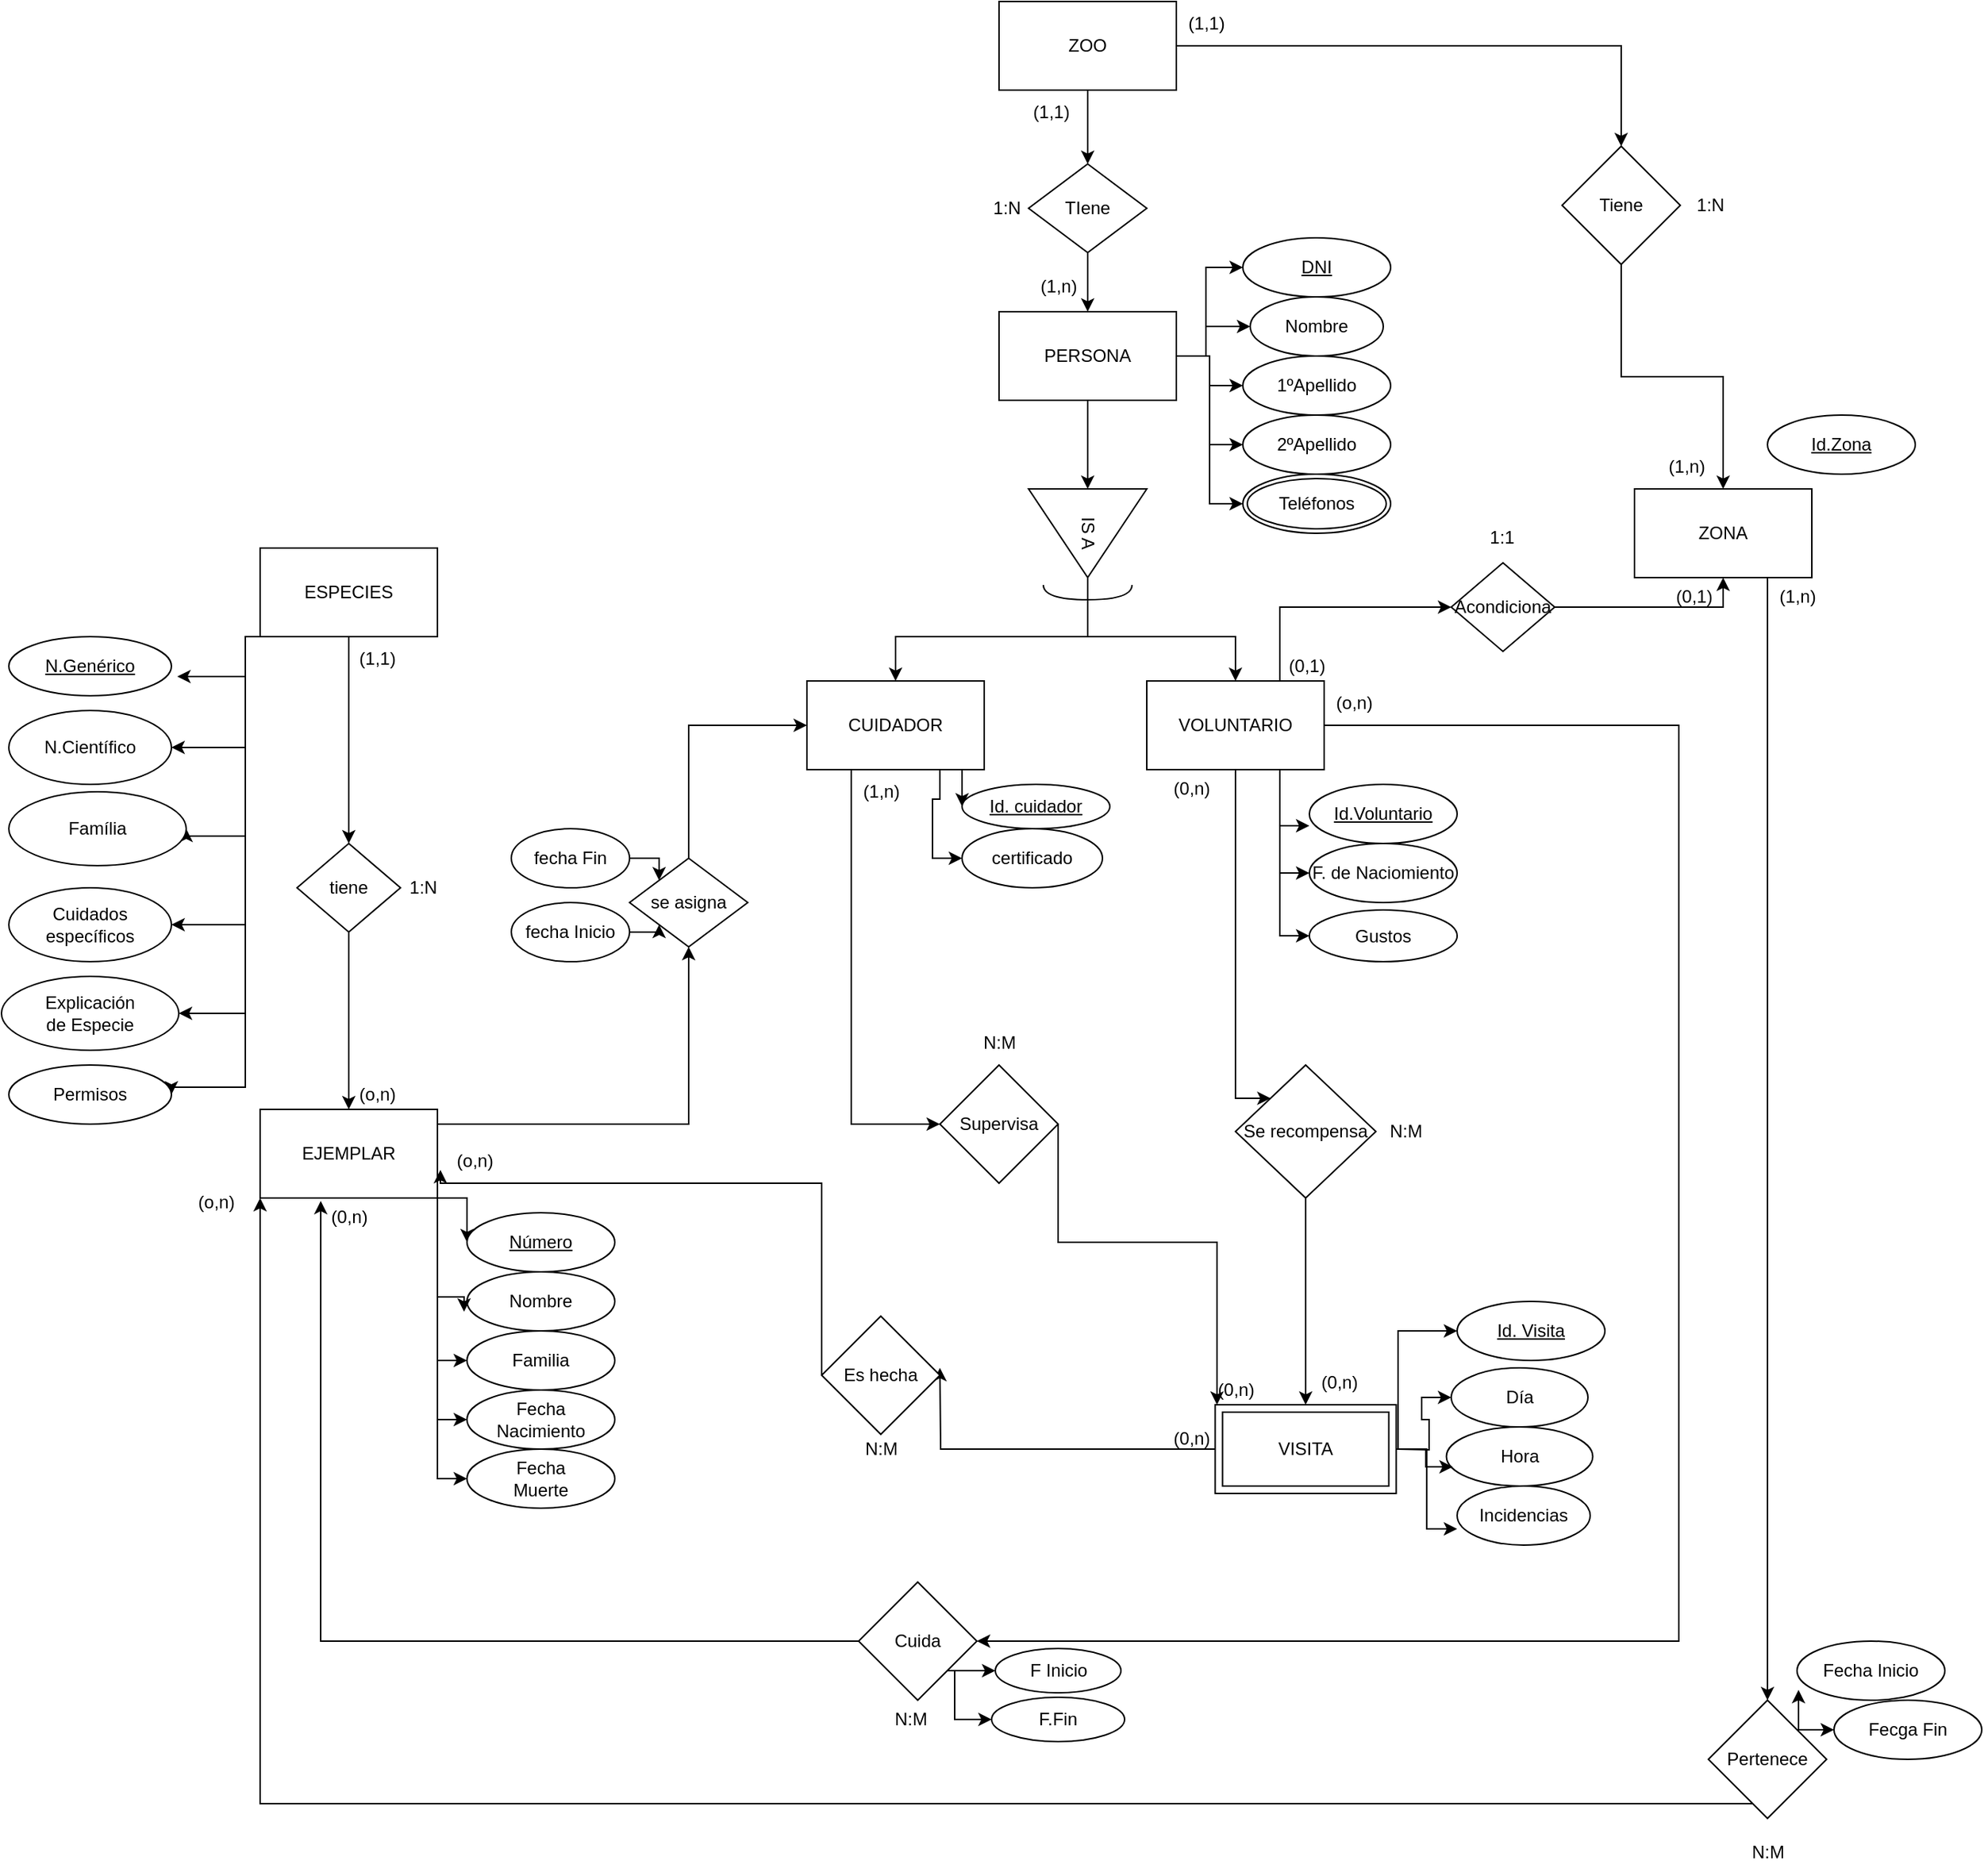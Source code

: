 <mxfile version="22.0.2" type="device">
  <diagram name="Página-1" id="Q1o_X0vH4R446J4seOJe">
    <mxGraphModel dx="908" dy="1989" grid="1" gridSize="10" guides="1" tooltips="1" connect="1" arrows="1" fold="1" page="1" pageScale="1" pageWidth="827" pageHeight="1169" math="0" shadow="0">
      <root>
        <mxCell id="0" />
        <mxCell id="1" parent="0" />
        <mxCell id="3EePOaAs4NawGTgmt3iB-52" style="edgeStyle=orthogonalEdgeStyle;rounded=0;orthogonalLoop=1;jettySize=auto;html=1;exitX=0.5;exitY=1;exitDx=0;exitDy=0;entryX=0.5;entryY=0;entryDx=0;entryDy=0;" edge="1" parent="1" source="3EePOaAs4NawGTgmt3iB-1" target="3EePOaAs4NawGTgmt3iB-51">
          <mxGeometry relative="1" as="geometry" />
        </mxCell>
        <mxCell id="3EePOaAs4NawGTgmt3iB-143" style="edgeStyle=orthogonalEdgeStyle;rounded=0;orthogonalLoop=1;jettySize=auto;html=1;exitX=1;exitY=0.5;exitDx=0;exitDy=0;" edge="1" parent="1" source="3EePOaAs4NawGTgmt3iB-1" target="3EePOaAs4NawGTgmt3iB-142">
          <mxGeometry relative="1" as="geometry" />
        </mxCell>
        <mxCell id="3EePOaAs4NawGTgmt3iB-1" value="ZOO" style="rounded=0;whiteSpace=wrap;html=1;" vertex="1" parent="1">
          <mxGeometry x="860" y="-170" width="120" height="60" as="geometry" />
        </mxCell>
        <mxCell id="3EePOaAs4NawGTgmt3iB-10" style="edgeStyle=orthogonalEdgeStyle;rounded=0;orthogonalLoop=1;jettySize=auto;html=1;exitX=0;exitY=1;exitDx=0;exitDy=0;entryX=1;entryY=0.5;entryDx=0;entryDy=0;" edge="1" parent="1" source="3EePOaAs4NawGTgmt3iB-2" target="3EePOaAs4NawGTgmt3iB-5">
          <mxGeometry relative="1" as="geometry">
            <Array as="points">
              <mxPoint x="350" y="260" />
              <mxPoint x="350" y="335" />
            </Array>
          </mxGeometry>
        </mxCell>
        <mxCell id="3EePOaAs4NawGTgmt3iB-11" style="edgeStyle=orthogonalEdgeStyle;rounded=0;orthogonalLoop=1;jettySize=auto;html=1;exitX=0;exitY=1;exitDx=0;exitDy=0;entryX=1;entryY=0.5;entryDx=0;entryDy=0;" edge="1" parent="1" source="3EePOaAs4NawGTgmt3iB-2" target="3EePOaAs4NawGTgmt3iB-4">
          <mxGeometry relative="1" as="geometry">
            <Array as="points">
              <mxPoint x="350" y="260" />
              <mxPoint x="350" y="395" />
              <mxPoint x="310" y="395" />
            </Array>
          </mxGeometry>
        </mxCell>
        <mxCell id="3EePOaAs4NawGTgmt3iB-12" style="edgeStyle=orthogonalEdgeStyle;rounded=0;orthogonalLoop=1;jettySize=auto;html=1;exitX=0;exitY=1;exitDx=0;exitDy=0;entryX=1;entryY=0.5;entryDx=0;entryDy=0;" edge="1" parent="1" source="3EePOaAs4NawGTgmt3iB-2" target="3EePOaAs4NawGTgmt3iB-3">
          <mxGeometry relative="1" as="geometry">
            <Array as="points">
              <mxPoint x="350" y="260" />
              <mxPoint x="350" y="455" />
            </Array>
          </mxGeometry>
        </mxCell>
        <mxCell id="3EePOaAs4NawGTgmt3iB-13" style="edgeStyle=orthogonalEdgeStyle;rounded=0;orthogonalLoop=1;jettySize=auto;html=1;exitX=0;exitY=1;exitDx=0;exitDy=0;entryX=1;entryY=0.5;entryDx=0;entryDy=0;" edge="1" parent="1" source="3EePOaAs4NawGTgmt3iB-2" target="3EePOaAs4NawGTgmt3iB-7">
          <mxGeometry relative="1" as="geometry">
            <Array as="points">
              <mxPoint x="350" y="260" />
              <mxPoint x="350" y="515" />
            </Array>
          </mxGeometry>
        </mxCell>
        <mxCell id="3EePOaAs4NawGTgmt3iB-26" style="edgeStyle=orthogonalEdgeStyle;rounded=0;orthogonalLoop=1;jettySize=auto;html=1;exitX=0.5;exitY=1;exitDx=0;exitDy=0;entryX=0.5;entryY=0;entryDx=0;entryDy=0;" edge="1" parent="1" source="3EePOaAs4NawGTgmt3iB-2" target="3EePOaAs4NawGTgmt3iB-25">
          <mxGeometry relative="1" as="geometry" />
        </mxCell>
        <mxCell id="3EePOaAs4NawGTgmt3iB-128" style="edgeStyle=orthogonalEdgeStyle;rounded=0;orthogonalLoop=1;jettySize=auto;html=1;exitX=0;exitY=1;exitDx=0;exitDy=0;entryX=1;entryY=0.5;entryDx=0;entryDy=0;" edge="1" parent="1" source="3EePOaAs4NawGTgmt3iB-2" target="3EePOaAs4NawGTgmt3iB-127">
          <mxGeometry relative="1" as="geometry">
            <Array as="points">
              <mxPoint x="350" y="260" />
              <mxPoint x="350" y="565" />
              <mxPoint x="300" y="565" />
            </Array>
          </mxGeometry>
        </mxCell>
        <mxCell id="3EePOaAs4NawGTgmt3iB-2" value="ESPECIES" style="rounded=0;whiteSpace=wrap;html=1;" vertex="1" parent="1">
          <mxGeometry x="360" y="200" width="120" height="60" as="geometry" />
        </mxCell>
        <mxCell id="3EePOaAs4NawGTgmt3iB-3" value="Cuidados&lt;br&gt;específicos" style="ellipse;whiteSpace=wrap;html=1;" vertex="1" parent="1">
          <mxGeometry x="190" y="430" width="110" height="50" as="geometry" />
        </mxCell>
        <mxCell id="3EePOaAs4NawGTgmt3iB-4" value="Família" style="ellipse;whiteSpace=wrap;html=1;" vertex="1" parent="1">
          <mxGeometry x="190" y="365" width="120" height="50" as="geometry" />
        </mxCell>
        <mxCell id="3EePOaAs4NawGTgmt3iB-5" value="N.Científico" style="ellipse;whiteSpace=wrap;html=1;" vertex="1" parent="1">
          <mxGeometry x="190" y="310" width="110" height="50" as="geometry" />
        </mxCell>
        <mxCell id="3EePOaAs4NawGTgmt3iB-6" value="&lt;u&gt;N.Genérico&lt;/u&gt;" style="ellipse;whiteSpace=wrap;html=1;" vertex="1" parent="1">
          <mxGeometry x="190" y="260" width="110" height="40" as="geometry" />
        </mxCell>
        <mxCell id="3EePOaAs4NawGTgmt3iB-7" value="Explicación&lt;br&gt;de Especie" style="ellipse;whiteSpace=wrap;html=1;" vertex="1" parent="1">
          <mxGeometry x="185" y="490" width="120" height="50" as="geometry" />
        </mxCell>
        <mxCell id="3EePOaAs4NawGTgmt3iB-20" style="edgeStyle=orthogonalEdgeStyle;rounded=0;orthogonalLoop=1;jettySize=auto;html=1;exitX=1;exitY=1;exitDx=0;exitDy=0;entryX=0;entryY=0.5;entryDx=0;entryDy=0;" edge="1" parent="1" source="3EePOaAs4NawGTgmt3iB-8" target="3EePOaAs4NawGTgmt3iB-15">
          <mxGeometry relative="1" as="geometry" />
        </mxCell>
        <mxCell id="3EePOaAs4NawGTgmt3iB-22" style="edgeStyle=orthogonalEdgeStyle;rounded=0;orthogonalLoop=1;jettySize=auto;html=1;exitX=1;exitY=1;exitDx=0;exitDy=0;entryX=0;entryY=0.5;entryDx=0;entryDy=0;" edge="1" parent="1" source="3EePOaAs4NawGTgmt3iB-8" target="3EePOaAs4NawGTgmt3iB-18">
          <mxGeometry relative="1" as="geometry" />
        </mxCell>
        <mxCell id="3EePOaAs4NawGTgmt3iB-23" style="edgeStyle=orthogonalEdgeStyle;rounded=0;orthogonalLoop=1;jettySize=auto;html=1;exitX=1;exitY=1;exitDx=0;exitDy=0;entryX=0;entryY=0.5;entryDx=0;entryDy=0;" edge="1" parent="1" source="3EePOaAs4NawGTgmt3iB-8" target="3EePOaAs4NawGTgmt3iB-14">
          <mxGeometry relative="1" as="geometry" />
        </mxCell>
        <mxCell id="3EePOaAs4NawGTgmt3iB-24" style="edgeStyle=orthogonalEdgeStyle;rounded=0;orthogonalLoop=1;jettySize=auto;html=1;exitX=1;exitY=1;exitDx=0;exitDy=0;entryX=0;entryY=0.5;entryDx=0;entryDy=0;" edge="1" parent="1" source="3EePOaAs4NawGTgmt3iB-8" target="3EePOaAs4NawGTgmt3iB-16">
          <mxGeometry relative="1" as="geometry" />
        </mxCell>
        <mxCell id="3EePOaAs4NawGTgmt3iB-32" style="edgeStyle=orthogonalEdgeStyle;rounded=0;orthogonalLoop=1;jettySize=auto;html=1;exitX=1;exitY=0.5;exitDx=0;exitDy=0;entryX=0.5;entryY=1;entryDx=0;entryDy=0;" edge="1" parent="1" source="3EePOaAs4NawGTgmt3iB-8" target="3EePOaAs4NawGTgmt3iB-28">
          <mxGeometry relative="1" as="geometry">
            <Array as="points">
              <mxPoint x="480" y="590" />
              <mxPoint x="650" y="590" />
            </Array>
          </mxGeometry>
        </mxCell>
        <mxCell id="3EePOaAs4NawGTgmt3iB-8" value="EJEMPLAR" style="rounded=0;whiteSpace=wrap;html=1;" vertex="1" parent="1">
          <mxGeometry x="360" y="580" width="120" height="60" as="geometry" />
        </mxCell>
        <mxCell id="3EePOaAs4NawGTgmt3iB-9" style="edgeStyle=orthogonalEdgeStyle;rounded=0;orthogonalLoop=1;jettySize=auto;html=1;exitX=0;exitY=1;exitDx=0;exitDy=0;entryX=1.036;entryY=0.675;entryDx=0;entryDy=0;entryPerimeter=0;" edge="1" parent="1" source="3EePOaAs4NawGTgmt3iB-2" target="3EePOaAs4NawGTgmt3iB-6">
          <mxGeometry relative="1" as="geometry">
            <Array as="points">
              <mxPoint x="350" y="260" />
              <mxPoint x="350" y="287" />
            </Array>
          </mxGeometry>
        </mxCell>
        <mxCell id="3EePOaAs4NawGTgmt3iB-14" value="Fecha &lt;br&gt;Nacimiento" style="ellipse;whiteSpace=wrap;html=1;" vertex="1" parent="1">
          <mxGeometry x="500" y="770" width="100" height="40" as="geometry" />
        </mxCell>
        <mxCell id="3EePOaAs4NawGTgmt3iB-15" value="&lt;u&gt;Número&lt;/u&gt;" style="ellipse;whiteSpace=wrap;html=1;" vertex="1" parent="1">
          <mxGeometry x="500" y="650" width="100" height="40" as="geometry" />
        </mxCell>
        <mxCell id="3EePOaAs4NawGTgmt3iB-16" value="Fecha&lt;br&gt;Muerte" style="ellipse;whiteSpace=wrap;html=1;" vertex="1" parent="1">
          <mxGeometry x="500" y="810" width="100" height="40" as="geometry" />
        </mxCell>
        <mxCell id="3EePOaAs4NawGTgmt3iB-17" value="Nombre" style="ellipse;whiteSpace=wrap;html=1;" vertex="1" parent="1">
          <mxGeometry x="500" y="690" width="100" height="40" as="geometry" />
        </mxCell>
        <mxCell id="3EePOaAs4NawGTgmt3iB-18" value="Familia" style="ellipse;whiteSpace=wrap;html=1;" vertex="1" parent="1">
          <mxGeometry x="500" y="730" width="100" height="40" as="geometry" />
        </mxCell>
        <mxCell id="3EePOaAs4NawGTgmt3iB-95" style="edgeStyle=orthogonalEdgeStyle;rounded=0;orthogonalLoop=1;jettySize=auto;html=1;exitX=0.25;exitY=1;exitDx=0;exitDy=0;entryX=0;entryY=0.5;entryDx=0;entryDy=0;" edge="1" parent="1" source="3EePOaAs4NawGTgmt3iB-19" target="3EePOaAs4NawGTgmt3iB-94">
          <mxGeometry relative="1" as="geometry" />
        </mxCell>
        <mxCell id="3EePOaAs4NawGTgmt3iB-125" style="edgeStyle=orthogonalEdgeStyle;rounded=0;orthogonalLoop=1;jettySize=auto;html=1;exitX=0.75;exitY=1;exitDx=0;exitDy=0;entryX=0;entryY=0.5;entryDx=0;entryDy=0;" edge="1" parent="1" source="3EePOaAs4NawGTgmt3iB-19" target="3EePOaAs4NawGTgmt3iB-74">
          <mxGeometry relative="1" as="geometry" />
        </mxCell>
        <mxCell id="3EePOaAs4NawGTgmt3iB-126" style="edgeStyle=orthogonalEdgeStyle;rounded=0;orthogonalLoop=1;jettySize=auto;html=1;exitX=0.75;exitY=1;exitDx=0;exitDy=0;entryX=0;entryY=0.5;entryDx=0;entryDy=0;" edge="1" parent="1" source="3EePOaAs4NawGTgmt3iB-19" target="3EePOaAs4NawGTgmt3iB-49">
          <mxGeometry relative="1" as="geometry" />
        </mxCell>
        <mxCell id="3EePOaAs4NawGTgmt3iB-19" value="CUIDADOR" style="rounded=0;whiteSpace=wrap;html=1;" vertex="1" parent="1">
          <mxGeometry x="730" y="290" width="120" height="60" as="geometry" />
        </mxCell>
        <mxCell id="3EePOaAs4NawGTgmt3iB-21" style="edgeStyle=orthogonalEdgeStyle;rounded=0;orthogonalLoop=1;jettySize=auto;html=1;exitX=1;exitY=1;exitDx=0;exitDy=0;entryX=-0.02;entryY=0.675;entryDx=0;entryDy=0;entryPerimeter=0;" edge="1" parent="1" source="3EePOaAs4NawGTgmt3iB-8" target="3EePOaAs4NawGTgmt3iB-17">
          <mxGeometry relative="1" as="geometry">
            <Array as="points">
              <mxPoint x="480" y="707" />
            </Array>
          </mxGeometry>
        </mxCell>
        <mxCell id="3EePOaAs4NawGTgmt3iB-27" style="edgeStyle=orthogonalEdgeStyle;rounded=0;orthogonalLoop=1;jettySize=auto;html=1;exitX=0.5;exitY=1;exitDx=0;exitDy=0;entryX=0.5;entryY=0;entryDx=0;entryDy=0;" edge="1" parent="1" source="3EePOaAs4NawGTgmt3iB-25" target="3EePOaAs4NawGTgmt3iB-8">
          <mxGeometry relative="1" as="geometry" />
        </mxCell>
        <mxCell id="3EePOaAs4NawGTgmt3iB-25" value="tiene" style="rhombus;whiteSpace=wrap;html=1;" vertex="1" parent="1">
          <mxGeometry x="385" y="400" width="70" height="60" as="geometry" />
        </mxCell>
        <mxCell id="3EePOaAs4NawGTgmt3iB-33" style="edgeStyle=orthogonalEdgeStyle;rounded=0;orthogonalLoop=1;jettySize=auto;html=1;exitX=0.5;exitY=0;exitDx=0;exitDy=0;entryX=0;entryY=0.5;entryDx=0;entryDy=0;" edge="1" parent="1" source="3EePOaAs4NawGTgmt3iB-28" target="3EePOaAs4NawGTgmt3iB-19">
          <mxGeometry relative="1" as="geometry" />
        </mxCell>
        <mxCell id="3EePOaAs4NawGTgmt3iB-28" value="se asigna" style="rhombus;whiteSpace=wrap;html=1;" vertex="1" parent="1">
          <mxGeometry x="610" y="410" width="80" height="60" as="geometry" />
        </mxCell>
        <mxCell id="3EePOaAs4NawGTgmt3iB-47" style="edgeStyle=orthogonalEdgeStyle;rounded=0;orthogonalLoop=1;jettySize=auto;html=1;exitX=1;exitY=0.5;exitDx=0;exitDy=0;entryX=0;entryY=1;entryDx=0;entryDy=0;" edge="1" parent="1" source="3EePOaAs4NawGTgmt3iB-34" target="3EePOaAs4NawGTgmt3iB-28">
          <mxGeometry relative="1" as="geometry" />
        </mxCell>
        <mxCell id="3EePOaAs4NawGTgmt3iB-34" value="fecha Inicio" style="ellipse;whiteSpace=wrap;html=1;" vertex="1" parent="1">
          <mxGeometry x="530" y="440" width="80" height="40" as="geometry" />
        </mxCell>
        <mxCell id="3EePOaAs4NawGTgmt3iB-48" style="edgeStyle=orthogonalEdgeStyle;rounded=0;orthogonalLoop=1;jettySize=auto;html=1;exitX=1;exitY=0.5;exitDx=0;exitDy=0;entryX=0;entryY=0;entryDx=0;entryDy=0;" edge="1" parent="1" source="3EePOaAs4NawGTgmt3iB-46" target="3EePOaAs4NawGTgmt3iB-28">
          <mxGeometry relative="1" as="geometry" />
        </mxCell>
        <mxCell id="3EePOaAs4NawGTgmt3iB-46" value="fecha Fin" style="ellipse;whiteSpace=wrap;html=1;" vertex="1" parent="1">
          <mxGeometry x="530" y="390" width="80" height="40" as="geometry" />
        </mxCell>
        <mxCell id="3EePOaAs4NawGTgmt3iB-49" value="certificado" style="ellipse;whiteSpace=wrap;html=1;" vertex="1" parent="1">
          <mxGeometry x="835" y="390" width="95" height="40" as="geometry" />
        </mxCell>
        <mxCell id="3EePOaAs4NawGTgmt3iB-51" value="TIene" style="rhombus;whiteSpace=wrap;html=1;" vertex="1" parent="1">
          <mxGeometry x="880" y="-60" width="80" height="60" as="geometry" />
        </mxCell>
        <mxCell id="3EePOaAs4NawGTgmt3iB-84" style="edgeStyle=orthogonalEdgeStyle;rounded=0;orthogonalLoop=1;jettySize=auto;html=1;exitX=0.5;exitY=1;exitDx=0;exitDy=0;entryX=0;entryY=0;entryDx=0;entryDy=0;" edge="1" parent="1" source="3EePOaAs4NawGTgmt3iB-54" target="3EePOaAs4NawGTgmt3iB-82">
          <mxGeometry relative="1" as="geometry">
            <Array as="points">
              <mxPoint x="1020" y="573" />
            </Array>
          </mxGeometry>
        </mxCell>
        <mxCell id="3EePOaAs4NawGTgmt3iB-123" style="edgeStyle=orthogonalEdgeStyle;rounded=0;orthogonalLoop=1;jettySize=auto;html=1;exitX=0.75;exitY=1;exitDx=0;exitDy=0;entryX=0;entryY=0.5;entryDx=0;entryDy=0;" edge="1" parent="1" source="3EePOaAs4NawGTgmt3iB-54" target="3EePOaAs4NawGTgmt3iB-75">
          <mxGeometry relative="1" as="geometry" />
        </mxCell>
        <mxCell id="3EePOaAs4NawGTgmt3iB-130" style="edgeStyle=orthogonalEdgeStyle;rounded=0;orthogonalLoop=1;jettySize=auto;html=1;exitX=0.75;exitY=1;exitDx=0;exitDy=0;entryX=0;entryY=0.5;entryDx=0;entryDy=0;" edge="1" parent="1" source="3EePOaAs4NawGTgmt3iB-54" target="3EePOaAs4NawGTgmt3iB-129">
          <mxGeometry relative="1" as="geometry" />
        </mxCell>
        <mxCell id="3EePOaAs4NawGTgmt3iB-132" style="edgeStyle=orthogonalEdgeStyle;rounded=0;orthogonalLoop=1;jettySize=auto;html=1;exitX=1;exitY=0.5;exitDx=0;exitDy=0;entryX=1;entryY=0.5;entryDx=0;entryDy=0;" edge="1" parent="1" source="3EePOaAs4NawGTgmt3iB-54" target="3EePOaAs4NawGTgmt3iB-131">
          <mxGeometry relative="1" as="geometry">
            <Array as="points">
              <mxPoint x="1320" y="320" />
              <mxPoint x="1320" y="940" />
            </Array>
          </mxGeometry>
        </mxCell>
        <mxCell id="3EePOaAs4NawGTgmt3iB-139" style="edgeStyle=orthogonalEdgeStyle;rounded=0;orthogonalLoop=1;jettySize=auto;html=1;exitX=0.75;exitY=0;exitDx=0;exitDy=0;entryX=0;entryY=0.5;entryDx=0;entryDy=0;" edge="1" parent="1" source="3EePOaAs4NawGTgmt3iB-54" target="3EePOaAs4NawGTgmt3iB-138">
          <mxGeometry relative="1" as="geometry" />
        </mxCell>
        <mxCell id="3EePOaAs4NawGTgmt3iB-54" value="VOLUNTARIO" style="rounded=0;whiteSpace=wrap;html=1;" vertex="1" parent="1">
          <mxGeometry x="960" y="290" width="120" height="60" as="geometry" />
        </mxCell>
        <mxCell id="3EePOaAs4NawGTgmt3iB-61" value="&lt;u&gt;Id.Voluntario&lt;/u&gt;" style="ellipse;whiteSpace=wrap;html=1;" vertex="1" parent="1">
          <mxGeometry x="1070" y="360" width="100" height="40" as="geometry" />
        </mxCell>
        <mxCell id="3EePOaAs4NawGTgmt3iB-63" value="" style="edgeStyle=orthogonalEdgeStyle;rounded=0;orthogonalLoop=1;jettySize=auto;html=1;exitX=0.5;exitY=1;exitDx=0;exitDy=0;entryX=0.5;entryY=0;entryDx=0;entryDy=0;" edge="1" parent="1" source="3EePOaAs4NawGTgmt3iB-51" target="3EePOaAs4NawGTgmt3iB-62">
          <mxGeometry relative="1" as="geometry">
            <mxPoint x="920" as="sourcePoint" />
            <mxPoint x="1050" y="190" as="targetPoint" />
            <Array as="points" />
          </mxGeometry>
        </mxCell>
        <mxCell id="3EePOaAs4NawGTgmt3iB-70" style="edgeStyle=orthogonalEdgeStyle;rounded=0;orthogonalLoop=1;jettySize=auto;html=1;exitX=0.5;exitY=1;exitDx=0;exitDy=0;entryX=0;entryY=0.5;entryDx=0;entryDy=0;" edge="1" parent="1" source="3EePOaAs4NawGTgmt3iB-62" target="3EePOaAs4NawGTgmt3iB-69">
          <mxGeometry relative="1" as="geometry" />
        </mxCell>
        <mxCell id="3EePOaAs4NawGTgmt3iB-76" style="edgeStyle=orthogonalEdgeStyle;rounded=0;orthogonalLoop=1;jettySize=auto;html=1;exitX=1;exitY=0.5;exitDx=0;exitDy=0;entryX=0;entryY=0.5;entryDx=0;entryDy=0;" edge="1" parent="1" source="3EePOaAs4NawGTgmt3iB-62" target="3EePOaAs4NawGTgmt3iB-64">
          <mxGeometry relative="1" as="geometry">
            <Array as="points">
              <mxPoint x="1000" y="70" />
              <mxPoint x="1000" y="10" />
            </Array>
          </mxGeometry>
        </mxCell>
        <mxCell id="3EePOaAs4NawGTgmt3iB-77" style="edgeStyle=orthogonalEdgeStyle;rounded=0;orthogonalLoop=1;jettySize=auto;html=1;exitX=1;exitY=0.5;exitDx=0;exitDy=0;entryX=0;entryY=0.5;entryDx=0;entryDy=0;" edge="1" parent="1" source="3EePOaAs4NawGTgmt3iB-62" target="3EePOaAs4NawGTgmt3iB-65">
          <mxGeometry relative="1" as="geometry">
            <Array as="points">
              <mxPoint x="1000" y="70" />
              <mxPoint x="1000" y="50" />
            </Array>
          </mxGeometry>
        </mxCell>
        <mxCell id="3EePOaAs4NawGTgmt3iB-78" style="edgeStyle=orthogonalEdgeStyle;rounded=0;orthogonalLoop=1;jettySize=auto;html=1;exitX=1;exitY=0.5;exitDx=0;exitDy=0;entryX=0;entryY=0.5;entryDx=0;entryDy=0;" edge="1" parent="1" source="3EePOaAs4NawGTgmt3iB-62" target="3EePOaAs4NawGTgmt3iB-66">
          <mxGeometry relative="1" as="geometry" />
        </mxCell>
        <mxCell id="3EePOaAs4NawGTgmt3iB-79" style="edgeStyle=orthogonalEdgeStyle;rounded=0;orthogonalLoop=1;jettySize=auto;html=1;exitX=1;exitY=0.5;exitDx=0;exitDy=0;entryX=0;entryY=0.5;entryDx=0;entryDy=0;" edge="1" parent="1" source="3EePOaAs4NawGTgmt3iB-62" target="3EePOaAs4NawGTgmt3iB-67">
          <mxGeometry relative="1" as="geometry" />
        </mxCell>
        <mxCell id="3EePOaAs4NawGTgmt3iB-80" style="edgeStyle=orthogonalEdgeStyle;rounded=0;orthogonalLoop=1;jettySize=auto;html=1;exitX=1;exitY=0.5;exitDx=0;exitDy=0;entryX=0;entryY=0.5;entryDx=0;entryDy=0;" edge="1" parent="1" source="3EePOaAs4NawGTgmt3iB-62" target="3EePOaAs4NawGTgmt3iB-68">
          <mxGeometry relative="1" as="geometry" />
        </mxCell>
        <mxCell id="3EePOaAs4NawGTgmt3iB-62" value="PERSONA" style="rounded=0;whiteSpace=wrap;html=1;" vertex="1" parent="1">
          <mxGeometry x="860" y="40" width="120" height="60" as="geometry" />
        </mxCell>
        <mxCell id="3EePOaAs4NawGTgmt3iB-64" value="&lt;u&gt;DNI&lt;/u&gt;" style="ellipse;whiteSpace=wrap;html=1;" vertex="1" parent="1">
          <mxGeometry x="1025" y="-10" width="100" height="40" as="geometry" />
        </mxCell>
        <mxCell id="3EePOaAs4NawGTgmt3iB-65" value="Nombre" style="ellipse;whiteSpace=wrap;html=1;" vertex="1" parent="1">
          <mxGeometry x="1030" y="30" width="90" height="40" as="geometry" />
        </mxCell>
        <mxCell id="3EePOaAs4NawGTgmt3iB-66" value="1ºApellido" style="ellipse;whiteSpace=wrap;html=1;" vertex="1" parent="1">
          <mxGeometry x="1025" y="70" width="100" height="40" as="geometry" />
        </mxCell>
        <mxCell id="3EePOaAs4NawGTgmt3iB-67" value="2ºApellido" style="ellipse;whiteSpace=wrap;html=1;" vertex="1" parent="1">
          <mxGeometry x="1025" y="110" width="100" height="40" as="geometry" />
        </mxCell>
        <mxCell id="3EePOaAs4NawGTgmt3iB-68" value="Teléfonos" style="ellipse;shape=doubleEllipse;margin=3;whiteSpace=wrap;html=1;align=center;" vertex="1" parent="1">
          <mxGeometry x="1025" y="150" width="100" height="40" as="geometry" />
        </mxCell>
        <mxCell id="3EePOaAs4NawGTgmt3iB-71" style="edgeStyle=orthogonalEdgeStyle;rounded=0;orthogonalLoop=1;jettySize=auto;html=1;exitX=1;exitY=0.5;exitDx=0;exitDy=0;entryX=0.5;entryY=0;entryDx=0;entryDy=0;" edge="1" parent="1" source="3EePOaAs4NawGTgmt3iB-69" target="3EePOaAs4NawGTgmt3iB-19">
          <mxGeometry relative="1" as="geometry">
            <Array as="points">
              <mxPoint x="920" y="260" />
              <mxPoint x="790" y="260" />
            </Array>
          </mxGeometry>
        </mxCell>
        <mxCell id="3EePOaAs4NawGTgmt3iB-72" style="edgeStyle=orthogonalEdgeStyle;rounded=0;orthogonalLoop=1;jettySize=auto;html=1;exitX=1;exitY=0.5;exitDx=0;exitDy=0;entryX=0.5;entryY=0;entryDx=0;entryDy=0;" edge="1" parent="1" source="3EePOaAs4NawGTgmt3iB-117" target="3EePOaAs4NawGTgmt3iB-54">
          <mxGeometry relative="1" as="geometry">
            <Array as="points">
              <mxPoint x="920" y="260" />
              <mxPoint x="1020" y="260" />
            </Array>
          </mxGeometry>
        </mxCell>
        <mxCell id="3EePOaAs4NawGTgmt3iB-69" value="IS A" style="triangle;whiteSpace=wrap;html=1;rotation=90;" vertex="1" parent="1">
          <mxGeometry x="890" y="150" width="60" height="80" as="geometry" />
        </mxCell>
        <mxCell id="3EePOaAs4NawGTgmt3iB-74" value="&lt;u&gt;Id. cuidador&lt;/u&gt;" style="ellipse;whiteSpace=wrap;html=1;" vertex="1" parent="1">
          <mxGeometry x="835" y="360" width="100" height="30" as="geometry" />
        </mxCell>
        <mxCell id="3EePOaAs4NawGTgmt3iB-75" value="F. de Naciomiento" style="ellipse;whiteSpace=wrap;html=1;" vertex="1" parent="1">
          <mxGeometry x="1070" y="400" width="100" height="40" as="geometry" />
        </mxCell>
        <mxCell id="3EePOaAs4NawGTgmt3iB-90" style="edgeStyle=orthogonalEdgeStyle;rounded=0;orthogonalLoop=1;jettySize=auto;html=1;exitX=0;exitY=0.5;exitDx=0;exitDy=0;entryX=1;entryY=0.5;entryDx=0;entryDy=0;" edge="1" parent="1" source="3EePOaAs4NawGTgmt3iB-81">
          <mxGeometry relative="1" as="geometry">
            <mxPoint x="820" y="755" as="targetPoint" />
          </mxGeometry>
        </mxCell>
        <mxCell id="3EePOaAs4NawGTgmt3iB-81" value="Visita" style="rounded=0;whiteSpace=wrap;html=1;" vertex="1" parent="1">
          <mxGeometry x="1007.5" y="780" width="120" height="60" as="geometry" />
        </mxCell>
        <mxCell id="3EePOaAs4NawGTgmt3iB-85" style="edgeStyle=orthogonalEdgeStyle;rounded=0;orthogonalLoop=1;jettySize=auto;html=1;exitX=0.5;exitY=1;exitDx=0;exitDy=0;entryX=0.5;entryY=0;entryDx=0;entryDy=0;" edge="1" parent="1" source="3EePOaAs4NawGTgmt3iB-82" target="3EePOaAs4NawGTgmt3iB-81">
          <mxGeometry relative="1" as="geometry" />
        </mxCell>
        <mxCell id="3EePOaAs4NawGTgmt3iB-82" value="Se recompensa" style="rhombus;whiteSpace=wrap;html=1;" vertex="1" parent="1">
          <mxGeometry x="1020" y="550" width="95" height="90" as="geometry" />
        </mxCell>
        <mxCell id="3EePOaAs4NawGTgmt3iB-86" value="Incidencias" style="ellipse;whiteSpace=wrap;html=1;" vertex="1" parent="1">
          <mxGeometry x="1170" y="835" width="90" height="40" as="geometry" />
        </mxCell>
        <mxCell id="3EePOaAs4NawGTgmt3iB-87" value="Hora" style="ellipse;whiteSpace=wrap;html=1;" vertex="1" parent="1">
          <mxGeometry x="1162.75" y="795" width="99" height="40" as="geometry" />
        </mxCell>
        <mxCell id="3EePOaAs4NawGTgmt3iB-88" value="Día" style="ellipse;whiteSpace=wrap;html=1;" vertex="1" parent="1">
          <mxGeometry x="1166" y="755" width="92.5" height="40" as="geometry" />
        </mxCell>
        <mxCell id="3EePOaAs4NawGTgmt3iB-96" style="edgeStyle=orthogonalEdgeStyle;rounded=0;orthogonalLoop=1;jettySize=auto;html=1;exitX=1;exitY=0.5;exitDx=0;exitDy=0;entryX=0;entryY=0;entryDx=0;entryDy=0;" edge="1" parent="1" source="3EePOaAs4NawGTgmt3iB-94" target="3EePOaAs4NawGTgmt3iB-81">
          <mxGeometry relative="1" as="geometry">
            <Array as="points">
              <mxPoint x="900" y="670" />
              <mxPoint x="1008" y="670" />
            </Array>
          </mxGeometry>
        </mxCell>
        <mxCell id="3EePOaAs4NawGTgmt3iB-94" value="Supervisa" style="rhombus;whiteSpace=wrap;html=1;" vertex="1" parent="1">
          <mxGeometry x="820" y="550" width="80" height="80" as="geometry" />
        </mxCell>
        <mxCell id="3EePOaAs4NawGTgmt3iB-97" value="&lt;u&gt;Id. Visita&lt;/u&gt;" style="ellipse;whiteSpace=wrap;html=1;" vertex="1" parent="1">
          <mxGeometry x="1170" y="710" width="100" height="40" as="geometry" />
        </mxCell>
        <mxCell id="3EePOaAs4NawGTgmt3iB-98" value="(o,n)" style="text;html=1;align=center;verticalAlign=middle;resizable=0;points=[];autosize=1;strokeColor=none;fillColor=none;" vertex="1" parent="1">
          <mxGeometry x="414" y="555" width="50" height="30" as="geometry" />
        </mxCell>
        <mxCell id="3EePOaAs4NawGTgmt3iB-99" value="(1,1)" style="text;html=1;align=center;verticalAlign=middle;resizable=0;points=[];autosize=1;strokeColor=none;fillColor=none;" vertex="1" parent="1">
          <mxGeometry x="414" y="260" width="50" height="30" as="geometry" />
        </mxCell>
        <mxCell id="3EePOaAs4NawGTgmt3iB-100" value="1:N" style="text;html=1;align=center;verticalAlign=middle;resizable=0;points=[];autosize=1;strokeColor=none;fillColor=none;" vertex="1" parent="1">
          <mxGeometry x="450" y="415" width="40" height="30" as="geometry" />
        </mxCell>
        <mxCell id="3EePOaAs4NawGTgmt3iB-101" value="(0,n)" style="text;html=1;align=center;verticalAlign=middle;resizable=0;points=[];autosize=1;strokeColor=none;fillColor=none;" vertex="1" parent="1">
          <mxGeometry x="965" y="788" width="50" height="30" as="geometry" />
        </mxCell>
        <mxCell id="3EePOaAs4NawGTgmt3iB-102" value="(o,n)" style="text;html=1;align=center;verticalAlign=middle;resizable=0;points=[];autosize=1;strokeColor=none;fillColor=none;" vertex="1" parent="1">
          <mxGeometry x="480" y="600" width="50" height="30" as="geometry" />
        </mxCell>
        <mxCell id="3EePOaAs4NawGTgmt3iB-103" value="N:M" style="text;html=1;align=center;verticalAlign=middle;resizable=0;points=[];autosize=1;strokeColor=none;fillColor=none;" vertex="1" parent="1">
          <mxGeometry x="755" y="795" width="50" height="30" as="geometry" />
        </mxCell>
        <mxCell id="3EePOaAs4NawGTgmt3iB-104" value="Es hecha" style="rhombus;whiteSpace=wrap;html=1;" vertex="1" parent="1">
          <mxGeometry x="740" y="720" width="80" height="80" as="geometry" />
        </mxCell>
        <mxCell id="3EePOaAs4NawGTgmt3iB-105" style="edgeStyle=orthogonalEdgeStyle;rounded=0;orthogonalLoop=1;jettySize=auto;html=1;exitX=0;exitY=0.5;exitDx=0;exitDy=0;entryX=0.04;entryY=0.7;entryDx=0;entryDy=0;entryPerimeter=0;" edge="1" parent="1" source="3EePOaAs4NawGTgmt3iB-104" target="3EePOaAs4NawGTgmt3iB-102">
          <mxGeometry relative="1" as="geometry">
            <Array as="points">
              <mxPoint x="740" y="630" />
              <mxPoint x="482" y="630" />
            </Array>
          </mxGeometry>
        </mxCell>
        <mxCell id="3EePOaAs4NawGTgmt3iB-106" value="(1,n)" style="text;html=1;align=center;verticalAlign=middle;resizable=0;points=[];autosize=1;strokeColor=none;fillColor=none;" vertex="1" parent="1">
          <mxGeometry x="755" y="350" width="50" height="30" as="geometry" />
        </mxCell>
        <mxCell id="3EePOaAs4NawGTgmt3iB-107" value="(0,n)" style="text;html=1;align=center;verticalAlign=middle;resizable=0;points=[];autosize=1;strokeColor=none;fillColor=none;" vertex="1" parent="1">
          <mxGeometry x="995" y="755" width="50" height="30" as="geometry" />
        </mxCell>
        <mxCell id="3EePOaAs4NawGTgmt3iB-108" value="N:M" style="text;html=1;align=center;verticalAlign=middle;resizable=0;points=[];autosize=1;strokeColor=none;fillColor=none;" vertex="1" parent="1">
          <mxGeometry x="835" y="520" width="50" height="30" as="geometry" />
        </mxCell>
        <mxCell id="3EePOaAs4NawGTgmt3iB-109" value="(0,n)" style="text;html=1;align=center;verticalAlign=middle;resizable=0;points=[];autosize=1;strokeColor=none;fillColor=none;" vertex="1" parent="1">
          <mxGeometry x="965" y="348" width="50" height="30" as="geometry" />
        </mxCell>
        <mxCell id="3EePOaAs4NawGTgmt3iB-110" value="(0,n)" style="text;html=1;align=center;verticalAlign=middle;resizable=0;points=[];autosize=1;strokeColor=none;fillColor=none;" vertex="1" parent="1">
          <mxGeometry x="1065" y="750" width="50" height="30" as="geometry" />
        </mxCell>
        <mxCell id="3EePOaAs4NawGTgmt3iB-111" value="N:M" style="text;html=1;align=center;verticalAlign=middle;resizable=0;points=[];autosize=1;strokeColor=none;fillColor=none;" vertex="1" parent="1">
          <mxGeometry x="1110" y="580" width="50" height="30" as="geometry" />
        </mxCell>
        <mxCell id="3EePOaAs4NawGTgmt3iB-113" style="edgeStyle=orthogonalEdgeStyle;rounded=0;orthogonalLoop=1;jettySize=auto;html=1;exitX=1;exitY=0.5;exitDx=0;exitDy=0;entryX=0;entryY=0.5;entryDx=0;entryDy=0;" edge="1" parent="1" source="3EePOaAs4NawGTgmt3iB-112" target="3EePOaAs4NawGTgmt3iB-97">
          <mxGeometry relative="1" as="geometry">
            <Array as="points">
              <mxPoint x="1130" y="810" />
              <mxPoint x="1130" y="730" />
            </Array>
          </mxGeometry>
        </mxCell>
        <mxCell id="3EePOaAs4NawGTgmt3iB-114" style="edgeStyle=orthogonalEdgeStyle;rounded=0;orthogonalLoop=1;jettySize=auto;html=1;entryX=0;entryY=0.5;entryDx=0;entryDy=0;" edge="1" parent="1" target="3EePOaAs4NawGTgmt3iB-88">
          <mxGeometry relative="1" as="geometry">
            <mxPoint x="1130" y="810" as="sourcePoint" />
          </mxGeometry>
        </mxCell>
        <mxCell id="3EePOaAs4NawGTgmt3iB-112" value="VISITA" style="shape=ext;margin=3;double=1;whiteSpace=wrap;html=1;align=center;" vertex="1" parent="1">
          <mxGeometry x="1006.25" y="780" width="122.5" height="60" as="geometry" />
        </mxCell>
        <mxCell id="3EePOaAs4NawGTgmt3iB-115" style="edgeStyle=orthogonalEdgeStyle;rounded=0;orthogonalLoop=1;jettySize=auto;html=1;exitX=1;exitY=0.5;exitDx=0;exitDy=0;entryX=0.043;entryY=0.675;entryDx=0;entryDy=0;entryPerimeter=0;" edge="1" parent="1" source="3EePOaAs4NawGTgmt3iB-112" target="3EePOaAs4NawGTgmt3iB-87">
          <mxGeometry relative="1" as="geometry" />
        </mxCell>
        <mxCell id="3EePOaAs4NawGTgmt3iB-116" style="edgeStyle=orthogonalEdgeStyle;rounded=0;orthogonalLoop=1;jettySize=auto;html=1;exitX=1;exitY=0.5;exitDx=0;exitDy=0;entryX=0;entryY=0.725;entryDx=0;entryDy=0;entryPerimeter=0;" edge="1" parent="1" source="3EePOaAs4NawGTgmt3iB-112" target="3EePOaAs4NawGTgmt3iB-86">
          <mxGeometry relative="1" as="geometry" />
        </mxCell>
        <mxCell id="3EePOaAs4NawGTgmt3iB-117" value="" style="shape=requiredInterface;html=1;verticalLabelPosition=bottom;sketch=0;rotation=90;" vertex="1" parent="1">
          <mxGeometry x="915" y="200" width="10" height="60" as="geometry" />
        </mxCell>
        <mxCell id="3EePOaAs4NawGTgmt3iB-119" value="(1,1)" style="text;html=1;align=center;verticalAlign=middle;resizable=0;points=[];autosize=1;strokeColor=none;fillColor=none;" vertex="1" parent="1">
          <mxGeometry x="870" y="-110" width="50" height="30" as="geometry" />
        </mxCell>
        <mxCell id="3EePOaAs4NawGTgmt3iB-120" value="(1,n)" style="text;html=1;align=center;verticalAlign=middle;resizable=0;points=[];autosize=1;strokeColor=none;fillColor=none;" vertex="1" parent="1">
          <mxGeometry x="875" y="8" width="50" height="30" as="geometry" />
        </mxCell>
        <mxCell id="3EePOaAs4NawGTgmt3iB-121" value="1:N" style="text;html=1;align=center;verticalAlign=middle;resizable=0;points=[];autosize=1;strokeColor=none;fillColor=none;" vertex="1" parent="1">
          <mxGeometry x="845" y="-45" width="40" height="30" as="geometry" />
        </mxCell>
        <mxCell id="3EePOaAs4NawGTgmt3iB-122" style="edgeStyle=orthogonalEdgeStyle;rounded=0;orthogonalLoop=1;jettySize=auto;html=1;exitX=0.75;exitY=1;exitDx=0;exitDy=0;entryX=0;entryY=0.7;entryDx=0;entryDy=0;entryPerimeter=0;" edge="1" parent="1" source="3EePOaAs4NawGTgmt3iB-54" target="3EePOaAs4NawGTgmt3iB-61">
          <mxGeometry relative="1" as="geometry" />
        </mxCell>
        <mxCell id="3EePOaAs4NawGTgmt3iB-127" value="Permisos" style="ellipse;whiteSpace=wrap;html=1;" vertex="1" parent="1">
          <mxGeometry x="190" y="550" width="110" height="40" as="geometry" />
        </mxCell>
        <mxCell id="3EePOaAs4NawGTgmt3iB-129" value="Gustos" style="ellipse;whiteSpace=wrap;html=1;" vertex="1" parent="1">
          <mxGeometry x="1070" y="445" width="100" height="35" as="geometry" />
        </mxCell>
        <mxCell id="3EePOaAs4NawGTgmt3iB-161" style="edgeStyle=orthogonalEdgeStyle;rounded=0;orthogonalLoop=1;jettySize=auto;html=1;exitX=1;exitY=1;exitDx=0;exitDy=0;entryX=0;entryY=0.5;entryDx=0;entryDy=0;" edge="1" parent="1" source="3EePOaAs4NawGTgmt3iB-131" target="3EePOaAs4NawGTgmt3iB-160">
          <mxGeometry relative="1" as="geometry" />
        </mxCell>
        <mxCell id="3EePOaAs4NawGTgmt3iB-162" style="edgeStyle=orthogonalEdgeStyle;rounded=0;orthogonalLoop=1;jettySize=auto;html=1;exitX=1;exitY=1;exitDx=0;exitDy=0;entryX=0;entryY=0.5;entryDx=0;entryDy=0;" edge="1" parent="1" source="3EePOaAs4NawGTgmt3iB-131" target="3EePOaAs4NawGTgmt3iB-159">
          <mxGeometry relative="1" as="geometry">
            <Array as="points">
              <mxPoint x="830" y="960" />
              <mxPoint x="830" y="993" />
            </Array>
          </mxGeometry>
        </mxCell>
        <mxCell id="3EePOaAs4NawGTgmt3iB-131" value="Cuida" style="rhombus;whiteSpace=wrap;html=1;" vertex="1" parent="1">
          <mxGeometry x="765" y="900" width="80" height="80" as="geometry" />
        </mxCell>
        <mxCell id="3EePOaAs4NawGTgmt3iB-133" style="edgeStyle=orthogonalEdgeStyle;rounded=0;orthogonalLoop=1;jettySize=auto;html=1;exitX=0;exitY=0.5;exitDx=0;exitDy=0;entryX=0.342;entryY=1.033;entryDx=0;entryDy=0;entryPerimeter=0;" edge="1" parent="1" source="3EePOaAs4NawGTgmt3iB-131" target="3EePOaAs4NawGTgmt3iB-8">
          <mxGeometry relative="1" as="geometry" />
        </mxCell>
        <mxCell id="3EePOaAs4NawGTgmt3iB-134" value="(0,n)" style="text;html=1;align=center;verticalAlign=middle;resizable=0;points=[];autosize=1;strokeColor=none;fillColor=none;" vertex="1" parent="1">
          <mxGeometry x="395" y="638" width="50" height="30" as="geometry" />
        </mxCell>
        <mxCell id="3EePOaAs4NawGTgmt3iB-135" value="(o,n)" style="text;html=1;align=center;verticalAlign=middle;resizable=0;points=[];autosize=1;strokeColor=none;fillColor=none;" vertex="1" parent="1">
          <mxGeometry x="1075" y="290" width="50" height="30" as="geometry" />
        </mxCell>
        <mxCell id="3EePOaAs4NawGTgmt3iB-136" value="N:M" style="text;html=1;align=center;verticalAlign=middle;resizable=0;points=[];autosize=1;strokeColor=none;fillColor=none;" vertex="1" parent="1">
          <mxGeometry x="775" y="978" width="50" height="30" as="geometry" />
        </mxCell>
        <mxCell id="3EePOaAs4NawGTgmt3iB-152" style="edgeStyle=orthogonalEdgeStyle;rounded=0;orthogonalLoop=1;jettySize=auto;html=1;exitX=0.75;exitY=1;exitDx=0;exitDy=0;entryX=0.5;entryY=0;entryDx=0;entryDy=0;" edge="1" parent="1" source="3EePOaAs4NawGTgmt3iB-137" target="3EePOaAs4NawGTgmt3iB-151">
          <mxGeometry relative="1" as="geometry" />
        </mxCell>
        <mxCell id="3EePOaAs4NawGTgmt3iB-137" value="ZONA" style="rounded=0;whiteSpace=wrap;html=1;" vertex="1" parent="1">
          <mxGeometry x="1290" y="160" width="120" height="60" as="geometry" />
        </mxCell>
        <mxCell id="3EePOaAs4NawGTgmt3iB-140" style="edgeStyle=orthogonalEdgeStyle;rounded=0;orthogonalLoop=1;jettySize=auto;html=1;exitX=1;exitY=0.5;exitDx=0;exitDy=0;entryX=0.5;entryY=1;entryDx=0;entryDy=0;" edge="1" parent="1" source="3EePOaAs4NawGTgmt3iB-138" target="3EePOaAs4NawGTgmt3iB-137">
          <mxGeometry relative="1" as="geometry" />
        </mxCell>
        <mxCell id="3EePOaAs4NawGTgmt3iB-138" value="Acondiciona" style="rhombus;whiteSpace=wrap;html=1;" vertex="1" parent="1">
          <mxGeometry x="1166" y="210" width="70" height="60" as="geometry" />
        </mxCell>
        <mxCell id="3EePOaAs4NawGTgmt3iB-141" value="&lt;u&gt;Id.Zona&lt;/u&gt;" style="ellipse;whiteSpace=wrap;html=1;" vertex="1" parent="1">
          <mxGeometry x="1380" y="110" width="100" height="40" as="geometry" />
        </mxCell>
        <mxCell id="3EePOaAs4NawGTgmt3iB-144" style="edgeStyle=orthogonalEdgeStyle;rounded=0;orthogonalLoop=1;jettySize=auto;html=1;exitX=0.5;exitY=1;exitDx=0;exitDy=0;entryX=0.5;entryY=0;entryDx=0;entryDy=0;" edge="1" parent="1" source="3EePOaAs4NawGTgmt3iB-142" target="3EePOaAs4NawGTgmt3iB-137">
          <mxGeometry relative="1" as="geometry" />
        </mxCell>
        <mxCell id="3EePOaAs4NawGTgmt3iB-142" value="Tiene" style="rhombus;whiteSpace=wrap;html=1;" vertex="1" parent="1">
          <mxGeometry x="1241" y="-72" width="80" height="80" as="geometry" />
        </mxCell>
        <mxCell id="3EePOaAs4NawGTgmt3iB-145" value="(1,n)" style="text;html=1;align=center;verticalAlign=middle;resizable=0;points=[];autosize=1;strokeColor=none;fillColor=none;" vertex="1" parent="1">
          <mxGeometry x="1300" y="130" width="50" height="30" as="geometry" />
        </mxCell>
        <mxCell id="3EePOaAs4NawGTgmt3iB-146" value="(1,1)" style="text;html=1;align=center;verticalAlign=middle;resizable=0;points=[];autosize=1;strokeColor=none;fillColor=none;" vertex="1" parent="1">
          <mxGeometry x="975" y="-170" width="50" height="30" as="geometry" />
        </mxCell>
        <mxCell id="3EePOaAs4NawGTgmt3iB-147" value="1:N" style="text;html=1;align=center;verticalAlign=middle;resizable=0;points=[];autosize=1;strokeColor=none;fillColor=none;" vertex="1" parent="1">
          <mxGeometry x="1321" y="-47" width="40" height="30" as="geometry" />
        </mxCell>
        <mxCell id="3EePOaAs4NawGTgmt3iB-148" value="(0,1)" style="text;html=1;align=center;verticalAlign=middle;resizable=0;points=[];autosize=1;strokeColor=none;fillColor=none;" vertex="1" parent="1">
          <mxGeometry x="1042.5" y="265" width="50" height="30" as="geometry" />
        </mxCell>
        <mxCell id="3EePOaAs4NawGTgmt3iB-149" value="(0,1)" style="text;html=1;align=center;verticalAlign=middle;resizable=0;points=[];autosize=1;strokeColor=none;fillColor=none;" vertex="1" parent="1">
          <mxGeometry x="1305" y="218" width="50" height="30" as="geometry" />
        </mxCell>
        <mxCell id="3EePOaAs4NawGTgmt3iB-150" value="1:1" style="text;html=1;align=center;verticalAlign=middle;resizable=0;points=[];autosize=1;strokeColor=none;fillColor=none;" vertex="1" parent="1">
          <mxGeometry x="1180" y="178" width="40" height="30" as="geometry" />
        </mxCell>
        <mxCell id="3EePOaAs4NawGTgmt3iB-153" style="edgeStyle=orthogonalEdgeStyle;rounded=0;orthogonalLoop=1;jettySize=auto;html=1;exitX=0.5;exitY=1;exitDx=0;exitDy=0;entryX=0;entryY=1;entryDx=0;entryDy=0;" edge="1" parent="1" source="3EePOaAs4NawGTgmt3iB-151" target="3EePOaAs4NawGTgmt3iB-8">
          <mxGeometry relative="1" as="geometry">
            <Array as="points">
              <mxPoint x="1380" y="1050" />
              <mxPoint x="360" y="1050" />
            </Array>
          </mxGeometry>
        </mxCell>
        <mxCell id="3EePOaAs4NawGTgmt3iB-164" style="edgeStyle=orthogonalEdgeStyle;rounded=0;orthogonalLoop=1;jettySize=auto;html=1;exitX=1;exitY=0;exitDx=0;exitDy=0;entryX=0;entryY=0.5;entryDx=0;entryDy=0;" edge="1" parent="1" source="3EePOaAs4NawGTgmt3iB-151" target="3EePOaAs4NawGTgmt3iB-156">
          <mxGeometry relative="1" as="geometry" />
        </mxCell>
        <mxCell id="3EePOaAs4NawGTgmt3iB-151" value="Pertenece" style="rhombus;whiteSpace=wrap;html=1;" vertex="1" parent="1">
          <mxGeometry x="1340" y="980" width="80" height="80" as="geometry" />
        </mxCell>
        <mxCell id="3EePOaAs4NawGTgmt3iB-154" value="(1,n)" style="text;html=1;align=center;verticalAlign=middle;resizable=0;points=[];autosize=1;strokeColor=none;fillColor=none;" vertex="1" parent="1">
          <mxGeometry x="1375" y="218" width="50" height="30" as="geometry" />
        </mxCell>
        <mxCell id="3EePOaAs4NawGTgmt3iB-155" value="(o,n)" style="text;html=1;align=center;verticalAlign=middle;resizable=0;points=[];autosize=1;strokeColor=none;fillColor=none;" vertex="1" parent="1">
          <mxGeometry x="305" y="628" width="50" height="30" as="geometry" />
        </mxCell>
        <mxCell id="3EePOaAs4NawGTgmt3iB-156" value="Fecga Fin" style="ellipse;whiteSpace=wrap;html=1;" vertex="1" parent="1">
          <mxGeometry x="1425" y="980" width="100" height="40" as="geometry" />
        </mxCell>
        <mxCell id="3EePOaAs4NawGTgmt3iB-157" value="Fecha Inicio" style="ellipse;whiteSpace=wrap;html=1;" vertex="1" parent="1">
          <mxGeometry x="1400" y="940" width="100" height="40" as="geometry" />
        </mxCell>
        <mxCell id="3EePOaAs4NawGTgmt3iB-158" value="N:M" style="text;html=1;align=center;verticalAlign=middle;resizable=0;points=[];autosize=1;strokeColor=none;fillColor=none;" vertex="1" parent="1">
          <mxGeometry x="1355" y="1068" width="50" height="30" as="geometry" />
        </mxCell>
        <mxCell id="3EePOaAs4NawGTgmt3iB-159" value="F.Fin" style="ellipse;whiteSpace=wrap;html=1;" vertex="1" parent="1">
          <mxGeometry x="855" y="978" width="90" height="30" as="geometry" />
        </mxCell>
        <mxCell id="3EePOaAs4NawGTgmt3iB-160" value="F Inicio" style="ellipse;whiteSpace=wrap;html=1;" vertex="1" parent="1">
          <mxGeometry x="857.5" y="945" width="85" height="30" as="geometry" />
        </mxCell>
        <mxCell id="3EePOaAs4NawGTgmt3iB-163" style="edgeStyle=orthogonalEdgeStyle;rounded=0;orthogonalLoop=1;jettySize=auto;html=1;exitX=1;exitY=0;exitDx=0;exitDy=0;entryX=0.01;entryY=0.825;entryDx=0;entryDy=0;entryPerimeter=0;" edge="1" parent="1" source="3EePOaAs4NawGTgmt3iB-151" target="3EePOaAs4NawGTgmt3iB-157">
          <mxGeometry relative="1" as="geometry" />
        </mxCell>
      </root>
    </mxGraphModel>
  </diagram>
</mxfile>
